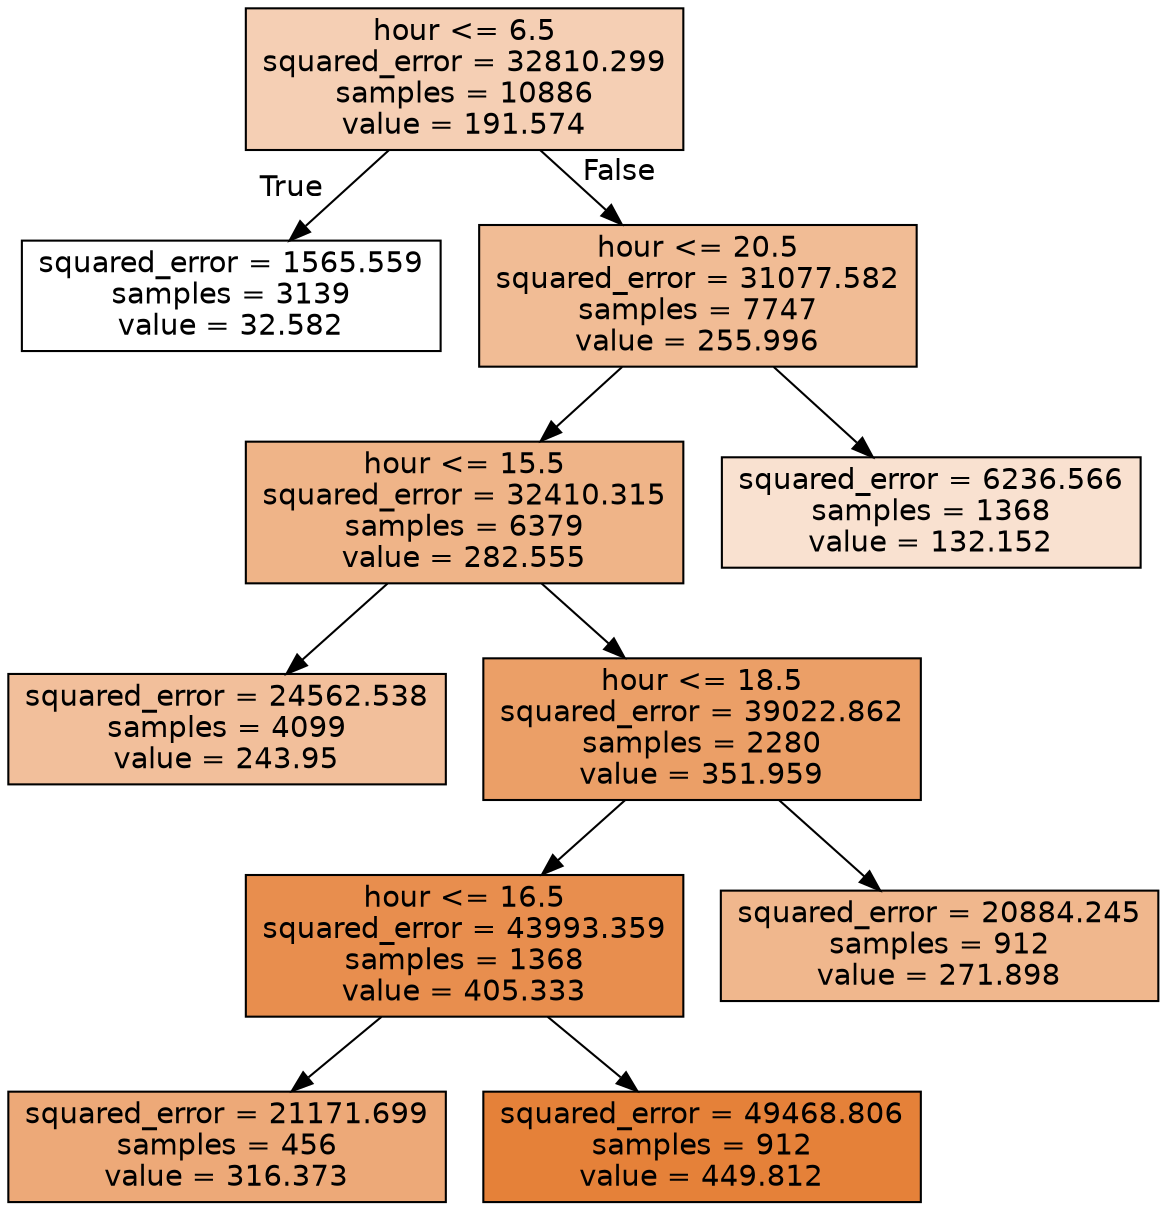 digraph Tree {
node [shape=box, style="filled", color="black", fontname="helvetica"] ;
edge [fontname="helvetica"] ;
0 [label="hour <= 6.5\nsquared_error = 32810.299\nsamples = 10886\nvalue = 191.574", fillcolor="#f5cfb4"] ;
1 [label="squared_error = 1565.559\nsamples = 3139\nvalue = 32.582", fillcolor="#ffffff"] ;
0 -> 1 [labeldistance=2.5, labelangle=45, headlabel="True"] ;
2 [label="hour <= 20.5\nsquared_error = 31077.582\nsamples = 7747\nvalue = 255.996", fillcolor="#f1bc95"] ;
0 -> 2 [labeldistance=2.5, labelangle=-45, headlabel="False"] ;
3 [label="hour <= 15.5\nsquared_error = 32410.315\nsamples = 6379\nvalue = 282.555", fillcolor="#efb488"] ;
2 -> 3 ;
5 [label="squared_error = 24562.538\nsamples = 4099\nvalue = 243.95", fillcolor="#f2bf9b"] ;
3 -> 5 ;
6 [label="hour <= 18.5\nsquared_error = 39022.862\nsamples = 2280\nvalue = 351.959", fillcolor="#eb9f67"] ;
3 -> 6 ;
7 [label="hour <= 16.5\nsquared_error = 43993.359\nsamples = 1368\nvalue = 405.333", fillcolor="#e88e4e"] ;
6 -> 7 ;
9 [label="squared_error = 21171.699\nsamples = 456\nvalue = 316.373", fillcolor="#eda978"] ;
7 -> 9 ;
10 [label="squared_error = 49468.806\nsamples = 912\nvalue = 449.812", fillcolor="#e58139"] ;
7 -> 10 ;
8 [label="squared_error = 20884.245\nsamples = 912\nvalue = 271.898", fillcolor="#f0b78d"] ;
6 -> 8 ;
4 [label="squared_error = 6236.566\nsamples = 1368\nvalue = 132.152", fillcolor="#f9e1d0"] ;
2 -> 4 ;
}